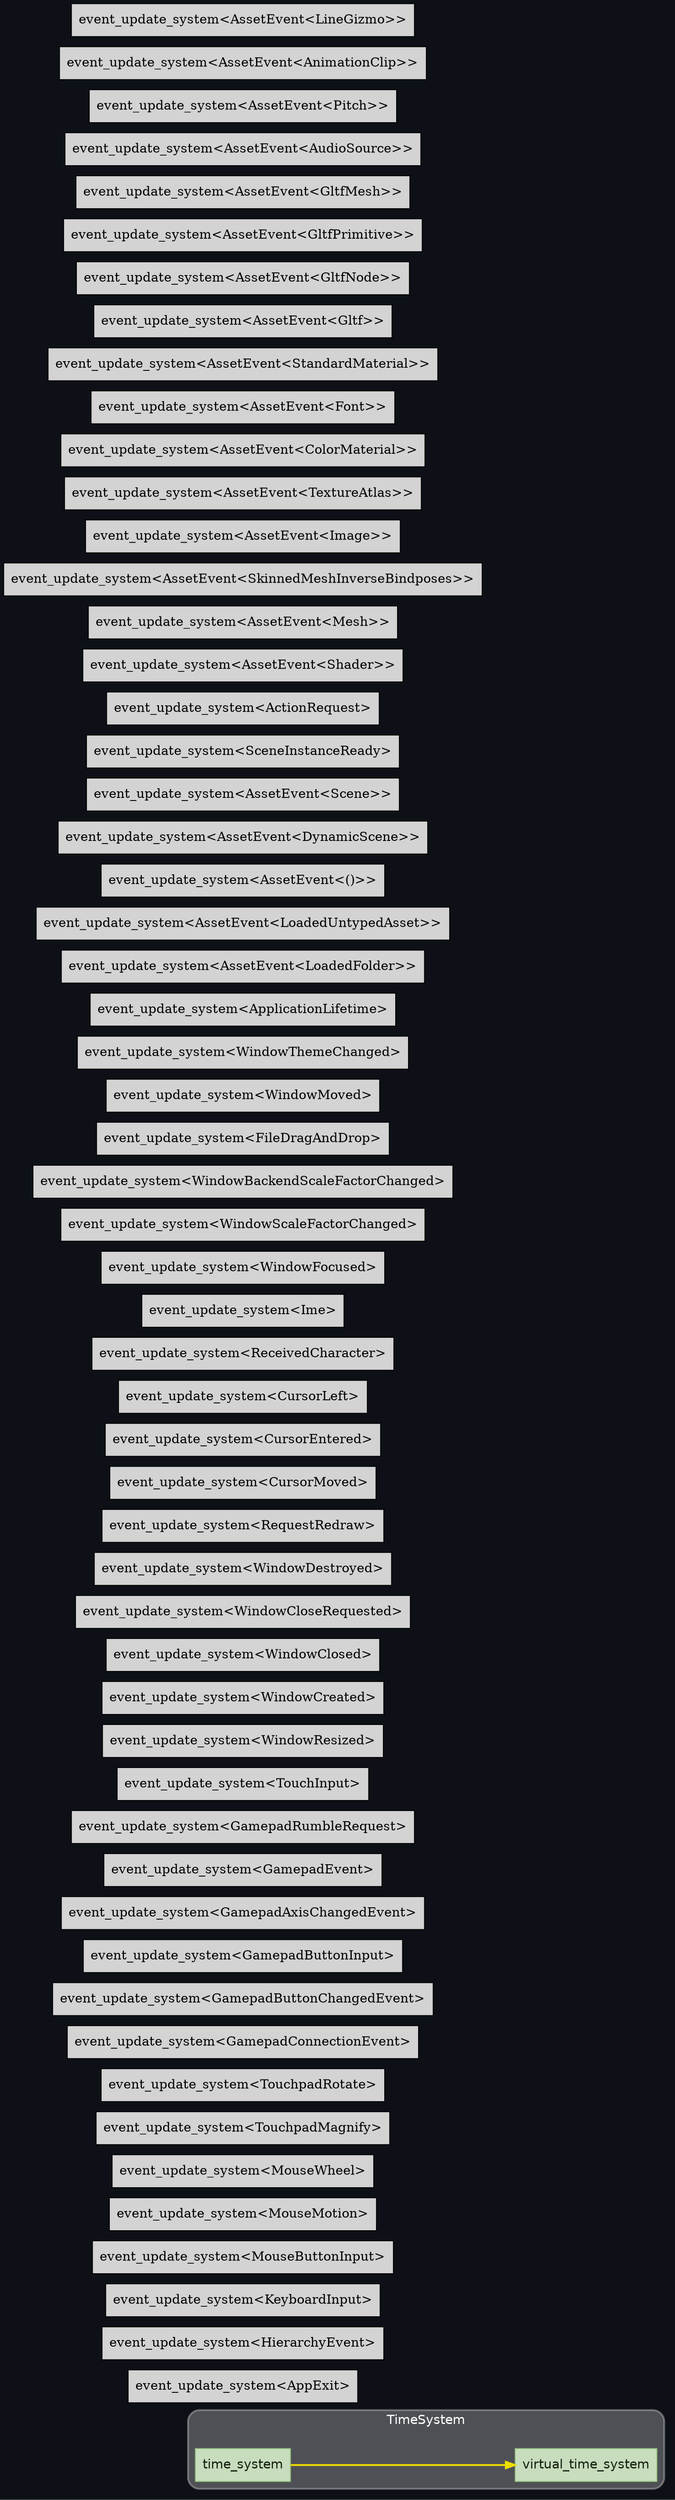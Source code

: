 digraph "" {
	"compound"="true";
	"splines"="spline";
	"rankdir"="LR";
	"bgcolor"="#0d1117";
	"fontname"="Helvetica";
	"nodesep"="0.15";
	edge ["penwidth"="2"];
	node ["shape"="box", "style"="filled"];
	subgraph "clusternode_Set(2)" {
		"style"="rounded,filled";
		"label"="TimeSystem";
		"tooltip"="TimeSystem";
		"fillcolor"="#ffffff44";
		"fontcolor"="#ffffff";
		"color"="#ffffff50";
		"penwidth"="2";
		"set_marker_node_Set(2)" ["style"="invis", "label"="", "height"="0", "shape"="point"]
		"node_System(1)" ["label"="time_system", "tooltip"="bevy_time::time_system", "fillcolor"="#c7ddbd", "fontname"="Helvetica", "fontcolor"="#162111", "color"="#8dba79", "penwidth"="1"]
		"node_System(2)" ["label"="virtual_time_system", "tooltip"="bevy_time::virt::virtual_time_system", "fillcolor"="#c7ddbd", "fontname"="Helvetica", "fontcolor"="#162111", "color"="#8dba79", "penwidth"="1"]
	}
	
	"node_System(0)" ["label"="event_update_system<AppExit>", "tooltip"="bevy_ecs::event::event_update_system<bevy_app::app::AppExit>"]
	"node_System(3)" ["label"="event_update_system<HierarchyEvent>", "tooltip"="bevy_ecs::event::event_update_system<bevy_hierarchy::events::HierarchyEvent>"]
	"node_System(4)" ["label"="event_update_system<KeyboardInput>", "tooltip"="bevy_ecs::event::event_update_system<bevy_input::keyboard::KeyboardInput>"]
	"node_System(5)" ["label"="event_update_system<MouseButtonInput>", "tooltip"="bevy_ecs::event::event_update_system<bevy_input::mouse::MouseButtonInput>"]
	"node_System(6)" ["label"="event_update_system<MouseMotion>", "tooltip"="bevy_ecs::event::event_update_system<bevy_input::mouse::MouseMotion>"]
	"node_System(7)" ["label"="event_update_system<MouseWheel>", "tooltip"="bevy_ecs::event::event_update_system<bevy_input::mouse::MouseWheel>"]
	"node_System(8)" ["label"="event_update_system<TouchpadMagnify>", "tooltip"="bevy_ecs::event::event_update_system<bevy_input::touchpad::TouchpadMagnify>"]
	"node_System(9)" ["label"="event_update_system<TouchpadRotate>", "tooltip"="bevy_ecs::event::event_update_system<bevy_input::touchpad::TouchpadRotate>"]
	"node_System(10)" ["label"="event_update_system<GamepadConnectionEvent>", "tooltip"="bevy_ecs::event::event_update_system<bevy_input::gamepad::GamepadConnectionEvent>"]
	"node_System(11)" ["label"="event_update_system<GamepadButtonChangedEvent>", "tooltip"="bevy_ecs::event::event_update_system<bevy_input::gamepad::GamepadButtonChangedEvent>"]
	"node_System(12)" ["label"="event_update_system<GamepadButtonInput>", "tooltip"="bevy_ecs::event::event_update_system<bevy_input::gamepad::GamepadButtonInput>"]
	"node_System(13)" ["label"="event_update_system<GamepadAxisChangedEvent>", "tooltip"="bevy_ecs::event::event_update_system<bevy_input::gamepad::GamepadAxisChangedEvent>"]
	"node_System(14)" ["label"="event_update_system<GamepadEvent>", "tooltip"="bevy_ecs::event::event_update_system<bevy_input::gamepad::GamepadEvent>"]
	"node_System(15)" ["label"="event_update_system<GamepadRumbleRequest>", "tooltip"="bevy_ecs::event::event_update_system<bevy_input::gamepad::GamepadRumbleRequest>"]
	"node_System(16)" ["label"="event_update_system<TouchInput>", "tooltip"="bevy_ecs::event::event_update_system<bevy_input::touch::TouchInput>"]
	"node_System(17)" ["label"="event_update_system<WindowResized>", "tooltip"="bevy_ecs::event::event_update_system<bevy_window::event::WindowResized>"]
	"node_System(18)" ["label"="event_update_system<WindowCreated>", "tooltip"="bevy_ecs::event::event_update_system<bevy_window::event::WindowCreated>"]
	"node_System(19)" ["label"="event_update_system<WindowClosed>", "tooltip"="bevy_ecs::event::event_update_system<bevy_window::event::WindowClosed>"]
	"node_System(20)" ["label"="event_update_system<WindowCloseRequested>", "tooltip"="bevy_ecs::event::event_update_system<bevy_window::event::WindowCloseRequested>"]
	"node_System(21)" ["label"="event_update_system<WindowDestroyed>", "tooltip"="bevy_ecs::event::event_update_system<bevy_window::event::WindowDestroyed>"]
	"node_System(22)" ["label"="event_update_system<RequestRedraw>", "tooltip"="bevy_ecs::event::event_update_system<bevy_window::event::RequestRedraw>"]
	"node_System(23)" ["label"="event_update_system<CursorMoved>", "tooltip"="bevy_ecs::event::event_update_system<bevy_window::event::CursorMoved>"]
	"node_System(24)" ["label"="event_update_system<CursorEntered>", "tooltip"="bevy_ecs::event::event_update_system<bevy_window::event::CursorEntered>"]
	"node_System(25)" ["label"="event_update_system<CursorLeft>", "tooltip"="bevy_ecs::event::event_update_system<bevy_window::event::CursorLeft>"]
	"node_System(26)" ["label"="event_update_system<ReceivedCharacter>", "tooltip"="bevy_ecs::event::event_update_system<bevy_window::event::ReceivedCharacter>"]
	"node_System(27)" ["label"="event_update_system<Ime>", "tooltip"="bevy_ecs::event::event_update_system<bevy_window::event::Ime>"]
	"node_System(28)" ["label"="event_update_system<WindowFocused>", "tooltip"="bevy_ecs::event::event_update_system<bevy_window::event::WindowFocused>"]
	"node_System(29)" ["label"="event_update_system<WindowScaleFactorChanged>", "tooltip"="bevy_ecs::event::event_update_system<bevy_window::event::WindowScaleFactorChanged>"]
	"node_System(30)" ["label"="event_update_system<WindowBackendScaleFactorChanged>", "tooltip"="bevy_ecs::event::event_update_system<bevy_window::event::WindowBackendScaleFactorChanged>"]
	"node_System(31)" ["label"="event_update_system<FileDragAndDrop>", "tooltip"="bevy_ecs::event::event_update_system<bevy_window::event::FileDragAndDrop>"]
	"node_System(32)" ["label"="event_update_system<WindowMoved>", "tooltip"="bevy_ecs::event::event_update_system<bevy_window::event::WindowMoved>"]
	"node_System(33)" ["label"="event_update_system<WindowThemeChanged>", "tooltip"="bevy_ecs::event::event_update_system<bevy_window::event::WindowThemeChanged>"]
	"node_System(34)" ["label"="event_update_system<ApplicationLifetime>", "tooltip"="bevy_ecs::event::event_update_system<bevy_window::event::ApplicationLifetime>"]
	"node_System(35)" ["label"="event_update_system<AssetEvent<LoadedFolder>>", "tooltip"="bevy_ecs::event::event_update_system<bevy_asset::event::AssetEvent<bevy_asset::folder::LoadedFolder>>"]
	"node_System(36)" ["label"="event_update_system<AssetEvent<LoadedUntypedAsset>>", "tooltip"="bevy_ecs::event::event_update_system<bevy_asset::event::AssetEvent<bevy_asset::assets::LoadedUntypedAsset>>"]
	"node_System(37)" ["label"="event_update_system<AssetEvent<()>>", "tooltip"="bevy_ecs::event::event_update_system<bevy_asset::event::AssetEvent<()>>"]
	"node_System(38)" ["label"="event_update_system<AssetEvent<DynamicScene>>", "tooltip"="bevy_ecs::event::event_update_system<bevy_asset::event::AssetEvent<bevy_scene::dynamic_scene::DynamicScene>>"]
	"node_System(39)" ["label"="event_update_system<AssetEvent<Scene>>", "tooltip"="bevy_ecs::event::event_update_system<bevy_asset::event::AssetEvent<bevy_scene::scene::Scene>>"]
	"node_System(40)" ["label"="event_update_system<SceneInstanceReady>", "tooltip"="bevy_ecs::event::event_update_system<bevy_scene::scene_spawner::SceneInstanceReady>"]
	"node_System(41)" ["label"="event_update_system<ActionRequest>", "tooltip"="bevy_ecs::event::event_update_system<bevy_a11y::ActionRequest>"]
	"node_System(42)" ["label"="event_update_system<AssetEvent<Shader>>", "tooltip"="bevy_ecs::event::event_update_system<bevy_asset::event::AssetEvent<bevy_render::render_resource::shader::Shader>>"]
	"node_System(43)" ["label"="event_update_system<AssetEvent<Mesh>>", "tooltip"="bevy_ecs::event::event_update_system<bevy_asset::event::AssetEvent<bevy_render::mesh::mesh::Mesh>>"]
	"node_System(44)" ["label"="event_update_system<AssetEvent<SkinnedMeshInverseBindposes>>", "tooltip"="bevy_ecs::event::event_update_system<bevy_asset::event::AssetEvent<bevy_render::mesh::mesh::skinning::SkinnedMeshInverseBindposes>>"]
	"node_System(45)" ["label"="event_update_system<AssetEvent<Image>>", "tooltip"="bevy_ecs::event::event_update_system<bevy_asset::event::AssetEvent<bevy_render::texture::image::Image>>"]
	"node_System(46)" ["label"="event_update_system<AssetEvent<TextureAtlas>>", "tooltip"="bevy_ecs::event::event_update_system<bevy_asset::event::AssetEvent<bevy_sprite::texture_atlas::TextureAtlas>>"]
	"node_System(47)" ["label"="event_update_system<AssetEvent<ColorMaterial>>", "tooltip"="bevy_ecs::event::event_update_system<bevy_asset::event::AssetEvent<bevy_sprite::mesh2d::color_material::ColorMaterial>>"]
	"node_System(48)" ["label"="event_update_system<AssetEvent<Font>>", "tooltip"="bevy_ecs::event::event_update_system<bevy_asset::event::AssetEvent<bevy_text::font::Font>>"]
	"node_System(49)" ["label"="event_update_system<AssetEvent<StandardMaterial>>", "tooltip"="bevy_ecs::event::event_update_system<bevy_asset::event::AssetEvent<bevy_pbr::pbr_material::StandardMaterial>>"]
	"node_System(50)" ["label"="event_update_system<AssetEvent<Gltf>>", "tooltip"="bevy_ecs::event::event_update_system<bevy_asset::event::AssetEvent<bevy_gltf::Gltf>>"]
	"node_System(51)" ["label"="event_update_system<AssetEvent<GltfNode>>", "tooltip"="bevy_ecs::event::event_update_system<bevy_asset::event::AssetEvent<bevy_gltf::GltfNode>>"]
	"node_System(52)" ["label"="event_update_system<AssetEvent<GltfPrimitive>>", "tooltip"="bevy_ecs::event::event_update_system<bevy_asset::event::AssetEvent<bevy_gltf::GltfPrimitive>>"]
	"node_System(53)" ["label"="event_update_system<AssetEvent<GltfMesh>>", "tooltip"="bevy_ecs::event::event_update_system<bevy_asset::event::AssetEvent<bevy_gltf::GltfMesh>>"]
	"node_System(54)" ["label"="event_update_system<AssetEvent<AudioSource>>", "tooltip"="bevy_ecs::event::event_update_system<bevy_asset::event::AssetEvent<bevy_audio::audio_source::AudioSource>>"]
	"node_System(55)" ["label"="event_update_system<AssetEvent<Pitch>>", "tooltip"="bevy_ecs::event::event_update_system<bevy_asset::event::AssetEvent<bevy_audio::pitch::Pitch>>"]
	"node_System(56)" ["label"="event_update_system<AssetEvent<AnimationClip>>", "tooltip"="bevy_ecs::event::event_update_system<bevy_asset::event::AssetEvent<bevy_animation::AnimationClip>>"]
	"node_System(57)" ["label"="event_update_system<AssetEvent<LineGizmo>>", "tooltip"="bevy_ecs::event::event_update_system<bevy_asset::event::AssetEvent<bevy_gizmos::LineGizmo>>"]
	"node_System(1)" -> "node_System(2)" ["lhead"="", "ltail"="", "tooltip"="SystemTypeSet(time_system()) → virtual_time_system", "color"="#eede00"]
}
